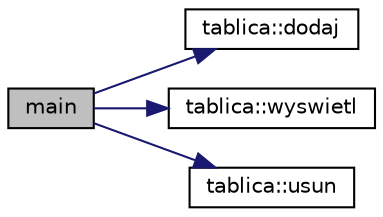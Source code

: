 digraph G
{
  edge [fontname="Helvetica",fontsize="10",labelfontname="Helvetica",labelfontsize="10"];
  node [fontname="Helvetica",fontsize="10",shape=record];
  rankdir="LR";
  Node1 [label="main",height=0.2,width=0.4,color="black", fillcolor="grey75", style="filled" fontcolor="black"];
  Node1 -> Node2 [color="midnightblue",fontsize="10",style="solid",fontname="Helvetica"];
  Node2 [label="tablica::dodaj",height=0.2,width=0.4,color="black", fillcolor="white", style="filled",URL="$classtablica.html#a6031c327eb96623dbbd91516db085bc7",tooltip="funkcja dodaje element do tablicy, lub zmienia wartosc juz istniejacego elementu"];
  Node1 -> Node3 [color="midnightblue",fontsize="10",style="solid",fontname="Helvetica"];
  Node3 [label="tablica::wyswietl",height=0.2,width=0.4,color="black", fillcolor="white", style="filled",URL="$classtablica.html#ac7d804812a4ba07e4c93adc8d7bcdce6",tooltip="funkcja wyswietla element o zadanym kluczu"];
  Node1 -> Node4 [color="midnightblue",fontsize="10",style="solid",fontname="Helvetica"];
  Node4 [label="tablica::usun",height=0.2,width=0.4,color="black", fillcolor="white", style="filled",URL="$classtablica.html#a8730ad832ad0ae38e80b37f6320be2b1",tooltip="funkcja usuwa element o zadanym kluczu"];
}
